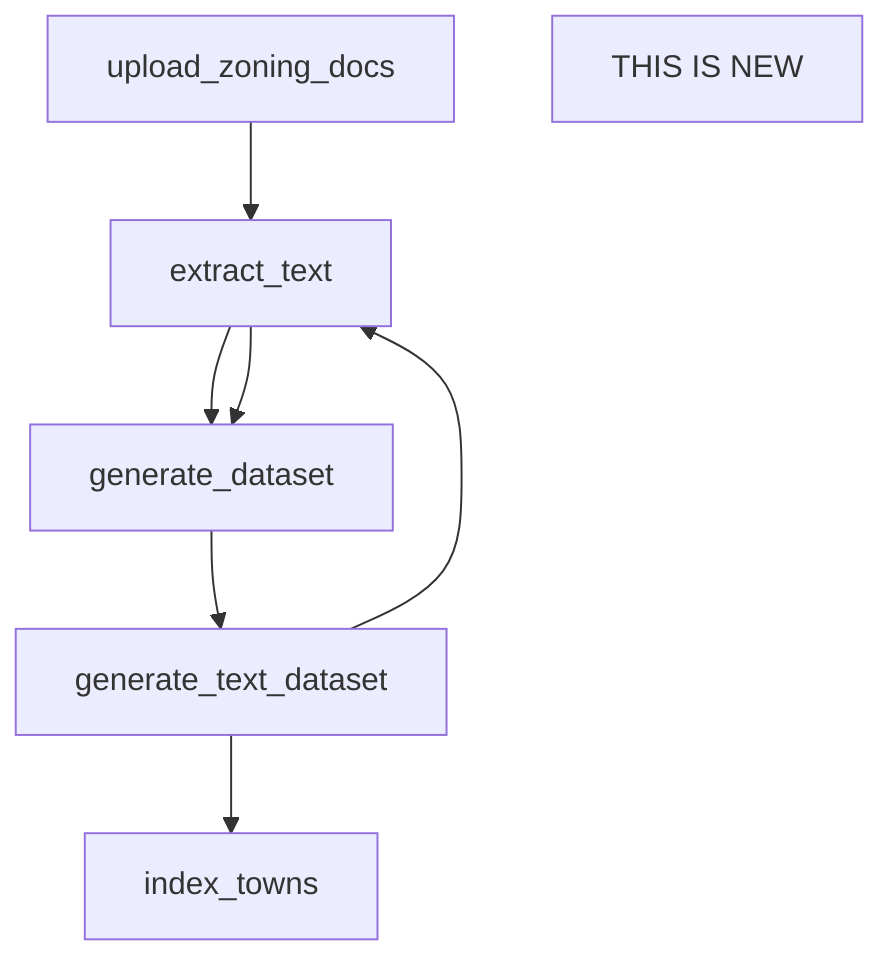flowchart TD
	node1["extract_text"]
	node2["generate_dataset"]
	node3["generate_text_dataset"]
	node4["index_towns"]
	node5["upload_zoning_docs"]
	node1-->node2
	node2-->node3
	node3-->node4
	node5-->node1
	node1-->node2
	node3-->node1
	node7["THIS IS NEW"]